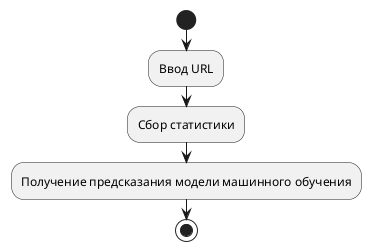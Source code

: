 @startuml
'https://plantuml.com/activity-diagram-beta

start
:Ввод URL;
:Сбор статистики;
:Получение предсказания модели машинного обучения;
stop

@enduml
